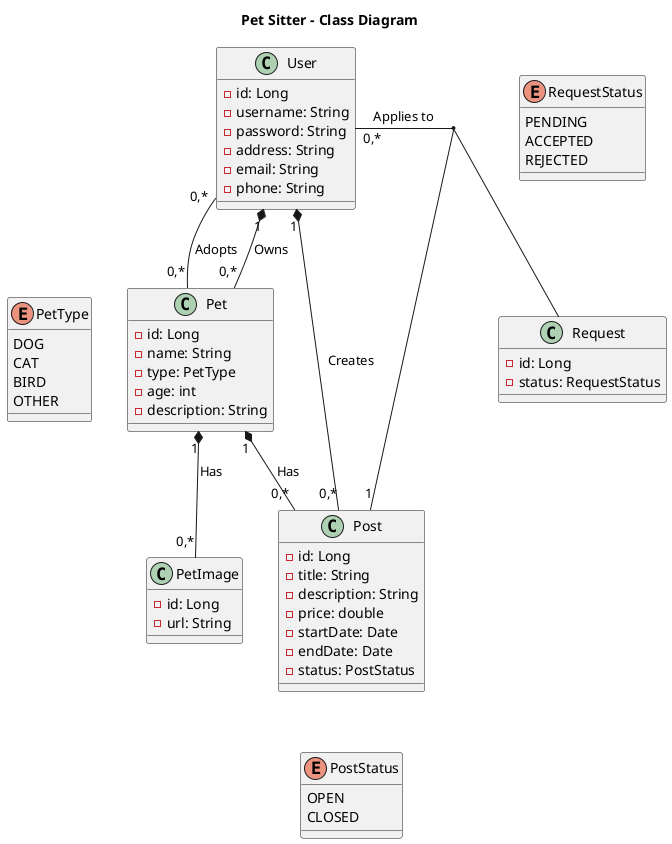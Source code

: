 @startuml
title Pet Sitter - Class Diagram

class User {
    - id: Long
    - username: String
    - password: String
    - address: String
    - email: String
    - phone: String
}

class Pet {
    - id: Long
    - name: String
    - type: PetType
    - age: int
    - description: String
}

enum PetType {
    DOG
    CAT
    BIRD
    OTHER
}

class PetImage {
    - id: Long
    - url: String
}

class Post {
    - id: Long
    - title: String
    - description: String
    - price: double
    - startDate: Date
    - endDate: Date
    - status: PostStatus
}

enum PostStatus {
    OPEN
    CLOSED
}

class Request {
    - id: Long
    - status: RequestStatus
}

enum RequestStatus {
    PENDING
    ACCEPTED
    REJECTED
}

User "1" *-- "0,*" Post : Creates
User "1" *-- "0,*" Pet : Owns
User "0,*" -- "0,*" Pet : Adopts

User "1" -l- "0,*" Post : Applies to
(Post, User) -l- Request

Pet "1" *-- "0,*" PetImage : Has
Pet "1" *-- "0,*" Post : Has

Pet -[hidden]l- PetType
Post -[hidden]- PostStatus
Request -[hidden]u- RequestStatus
@enduml